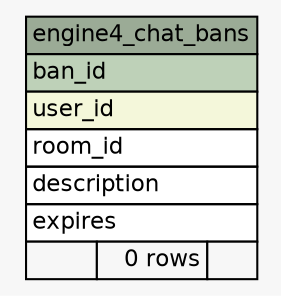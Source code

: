 // dot 2.38.0 on Windows 10 10.0
// SchemaSpy rev 590
digraph "engine4_chat_bans" {
  graph [
    rankdir="RL"
    bgcolor="#f7f7f7"
    nodesep="0.18"
    ranksep="0.46"
    fontname="Helvetica"
    fontsize="11"
  ];
  node [
    fontname="Helvetica"
    fontsize="11"
    shape="plaintext"
  ];
  edge [
    arrowsize="0.8"
  ];
  "engine4_chat_bans" [
    label=<
    <TABLE BORDER="0" CELLBORDER="1" CELLSPACING="0" BGCOLOR="#ffffff">
      <TR><TD COLSPAN="3" BGCOLOR="#9bab96" ALIGN="CENTER">engine4_chat_bans</TD></TR>
      <TR><TD PORT="ban_id" COLSPAN="3" BGCOLOR="#bed1b8" ALIGN="LEFT">ban_id</TD></TR>
      <TR><TD PORT="user_id" COLSPAN="3" BGCOLOR="#f4f7da" ALIGN="LEFT">user_id</TD></TR>
      <TR><TD PORT="room_id" COLSPAN="3" ALIGN="LEFT">room_id</TD></TR>
      <TR><TD PORT="description" COLSPAN="3" ALIGN="LEFT">description</TD></TR>
      <TR><TD PORT="expires" COLSPAN="3" ALIGN="LEFT">expires</TD></TR>
      <TR><TD ALIGN="LEFT" BGCOLOR="#f7f7f7">  </TD><TD ALIGN="RIGHT" BGCOLOR="#f7f7f7">0 rows</TD><TD ALIGN="RIGHT" BGCOLOR="#f7f7f7">  </TD></TR>
    </TABLE>>
    URL="tables/engine4_chat_bans.html"
    tooltip="engine4_chat_bans"
  ];
}
